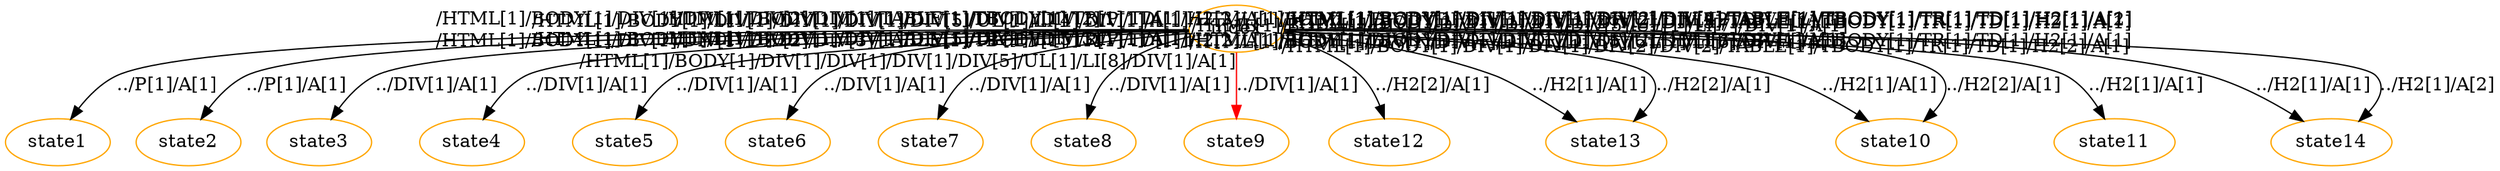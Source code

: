 digraph G {
  1 [ label="index" color="orange" ];
  2 [ label="state1" color="orange" ];
  3 [ label="state2" color="orange" ];
  4 [ label="state3" color="orange" ];
  5 [ label="state4" color="orange" ];
  6 [ label="state5" color="orange" ];
  7 [ label="state6" color="orange" ];
  8 [ label="state7" color="orange" ];
  9 [ label="state8" color="orange" ];
  10 [ label="state9" color="orange" ];
  11 [ label="state12" color="orange" ];
  12 [ label="state13" color="orange" ];
  13 [ label="state10" color="orange" ];
  14 [ label="state11" color="orange" ];
  15 [ label="state14" color="orange" ];
  1 -> 2 [ label="../P[1]/A[1]" taillabel="/HTML[1]/BODY[1]/DIV[1]/DIV[1]/DIV[1]/DIV[2]/P[1]/A[1]" ];
  1 -> 3 [ label="../P[1]/A[1]" taillabel="/HTML[1]/BODY[1]/DIV[1]/DIV[1]/DIV[1]/DIV[3]/P[1]/A[1]" ];
  1 -> 4 [ label="../DIV[1]/A[1]" taillabel="/HTML[1]/BODY[1]/DIV[1]/DIV[1]/DIV[1]/DIV[5]/UL[1]/LI[2]/DIV[1]/A[1]" ];
  1 -> 5 [ label="../DIV[1]/A[1]" taillabel="/HTML[1]/BODY[1]/DIV[1]/DIV[1]/DIV[1]/DIV[5]/UL[1]/LI[3]/DIV[1]/A[1]" ];
  1 -> 6 [ label="../DIV[1]/A[1]" taillabel="/HTML[1]/BODY[1]/DIV[1]/DIV[1]/DIV[1]/DIV[5]/UL[1]/LI[4]/DIV[1]/A[1]" ];
  1 -> 7 [ label="../DIV[1]/A[1]" taillabel="/HTML[1]/BODY[1]/DIV[1]/DIV[1]/DIV[1]/DIV[5]/UL[1]/LI[5]/DIV[1]/A[1]" ];
  1 -> 8 [ label="../DIV[1]/A[1]" taillabel="/HTML[1]/BODY[1]/DIV[1]/DIV[1]/DIV[1]/DIV[5]/UL[1]/LI[6]/DIV[1]/A[1]" ];
  1 -> 9 [ label="../DIV[1]/A[1]" taillabel="/HTML[1]/BODY[1]/DIV[1]/DIV[1]/DIV[1]/DIV[5]/UL[1]/LI[7]/DIV[1]/A[1]" ];
  1 -> 10 [ label="../DIV[1]/A[1]" color="red" taillabel="/HTML[1]/BODY[1]/DIV[1]/DIV[1]/DIV[1]/DIV[5]/UL[1]/LI[8]/DIV[1]/A[1]" ];
  1 -> 13 [ label="../H2[1]/A[1]" taillabel="/HTML[1]/BODY[1]/DIV[1]/DIV[1]/DIV[2]/DIV[1]/TABLE[1]/TBODY[1]/TR[1]/TD[1]/H2[1]/A[1]" ];
  1 -> 13 [ label="../H2[2]/A[1]" taillabel="/HTML[1]/BODY[1]/DIV[1]/DIV[1]/DIV[2]/DIV[1]/TABLE[1]/TBODY[1]/TR[1]/TD[1]/H2[2]/A[1]" ];
  1 -> 14 [ label="../H2[1]/A[1]" taillabel="/HTML[1]/BODY[1]/DIV[1]/DIV[1]/DIV[2]/DIV[2]/TABLE[1]/TBODY[1]/TR[1]/TD[1]/H2[1]/A[1]" ];
  1 -> 11 [ label="../H2[2]/A[1]" taillabel="/HTML[1]/BODY[1]/DIV[1]/DIV[1]/DIV[2]/DIV[2]/TABLE[1]/TBODY[1]/TR[1]/TD[1]/H2[2]/A[1]" ];
  1 -> 12 [ label="../H2[1]/A[1]" taillabel="/HTML[1]/BODY[1]/DIV[1]/DIV[1]/DIV[2]/DIV[3]/TABLE[1]/TBODY[1]/TR[1]/TD[1]/H2[1]/A[1]" ];
  1 -> 12 [ label="../H2[2]/A[1]" taillabel="/HTML[1]/BODY[1]/DIV[1]/DIV[1]/DIV[2]/DIV[3]/TABLE[1]/TBODY[1]/TR[1]/TD[1]/H2[2]/A[1]" ];
  1 -> 15 [ label="../H2[1]/A[1]" taillabel="/HTML[1]/BODY[1]/DIV[1]/DIV[1]/DIV[2]/DIV[4]/TABLE[1]/TBODY[1]/TR[1]/TD[1]/H2[1]/A[1]" ];
  1 -> 15 [ label="../H2[1]/A[2]" taillabel="/HTML[1]/BODY[1]/DIV[1]/DIV[1]/DIV[2]/DIV[4]/TABLE[1]/TBODY[1]/TR[1]/TD[1]/H2[1]/A[2]" ];
}
